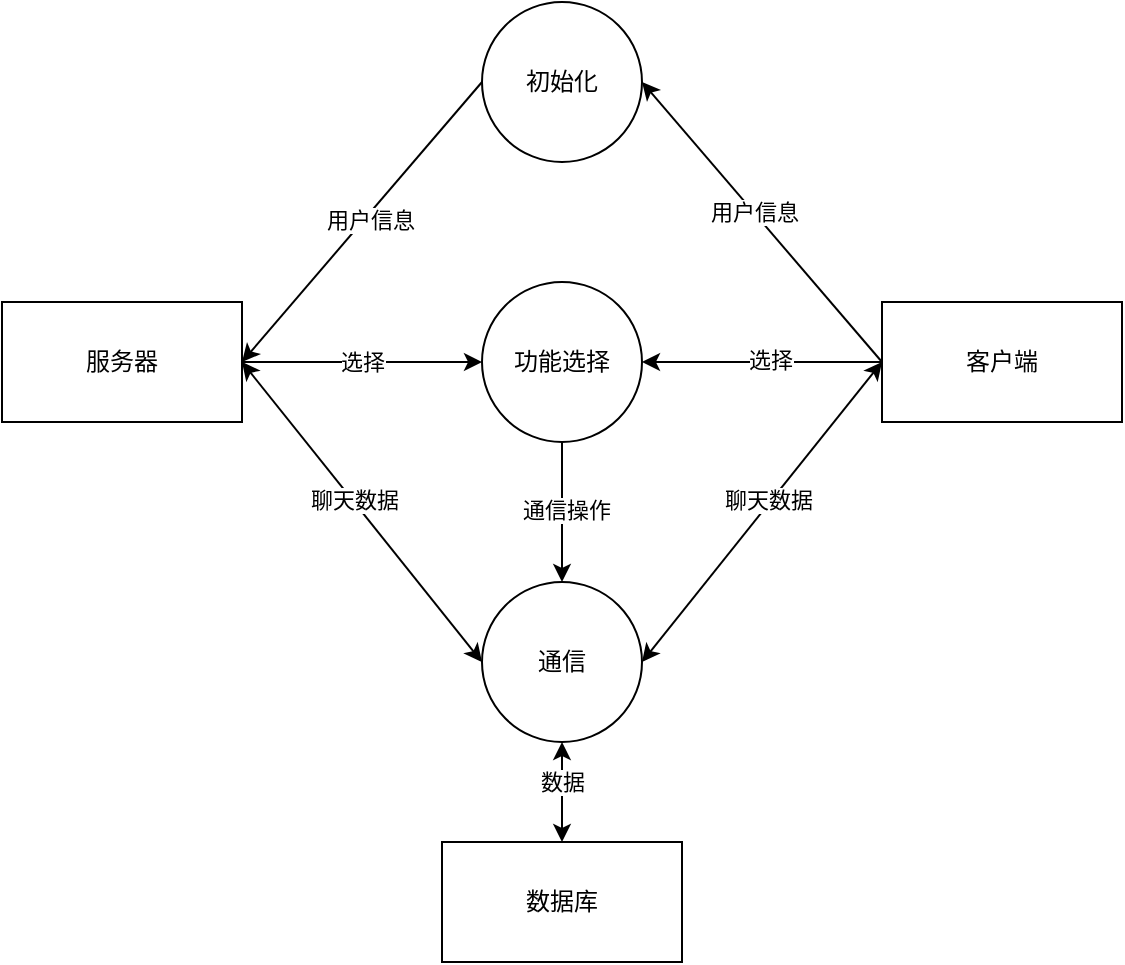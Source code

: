 <mxfile version="21.7.5" type="device">
  <diagram id="C5RBs43oDa-KdzZeNtuy" name="Page-1">
    <mxGraphModel dx="964" dy="657" grid="1" gridSize="10" guides="1" tooltips="1" connect="1" arrows="1" fold="1" page="1" pageScale="1" pageWidth="827" pageHeight="1169" math="0" shadow="0">
      <root>
        <mxCell id="WIyWlLk6GJQsqaUBKTNV-0" />
        <mxCell id="WIyWlLk6GJQsqaUBKTNV-1" parent="WIyWlLk6GJQsqaUBKTNV-0" />
        <mxCell id="axKwINgf4DavFRMzS4Bh-18" style="rounded=0;orthogonalLoop=1;jettySize=auto;html=1;exitX=0;exitY=0.5;exitDx=0;exitDy=0;entryX=1;entryY=0.5;entryDx=0;entryDy=0;" edge="1" parent="WIyWlLk6GJQsqaUBKTNV-1" source="axKwINgf4DavFRMzS4Bh-0" target="axKwINgf4DavFRMzS4Bh-1">
          <mxGeometry relative="1" as="geometry" />
        </mxCell>
        <mxCell id="axKwINgf4DavFRMzS4Bh-22" value="用户信息" style="edgeLabel;html=1;align=center;verticalAlign=middle;resizable=0;points=[];" vertex="1" connectable="0" parent="axKwINgf4DavFRMzS4Bh-18">
          <mxGeometry x="-0.027" y="1" relative="1" as="geometry">
            <mxPoint x="1" as="offset" />
          </mxGeometry>
        </mxCell>
        <mxCell id="axKwINgf4DavFRMzS4Bh-0" value="初始化" style="ellipse;whiteSpace=wrap;html=1;aspect=fixed;" vertex="1" parent="WIyWlLk6GJQsqaUBKTNV-1">
          <mxGeometry x="340" y="60" width="80" height="80" as="geometry" />
        </mxCell>
        <mxCell id="axKwINgf4DavFRMzS4Bh-4" style="edgeStyle=orthogonalEdgeStyle;rounded=0;orthogonalLoop=1;jettySize=auto;html=1;exitX=1;exitY=0.5;exitDx=0;exitDy=0;entryX=0;entryY=0.5;entryDx=0;entryDy=0;" edge="1" parent="WIyWlLk6GJQsqaUBKTNV-1" source="axKwINgf4DavFRMzS4Bh-1" target="axKwINgf4DavFRMzS4Bh-3">
          <mxGeometry relative="1" as="geometry" />
        </mxCell>
        <mxCell id="axKwINgf4DavFRMzS4Bh-15" value="选择" style="edgeLabel;html=1;align=center;verticalAlign=middle;resizable=0;points=[];" vertex="1" connectable="0" parent="axKwINgf4DavFRMzS4Bh-4">
          <mxGeometry x="0.212" y="3" relative="1" as="geometry">
            <mxPoint x="-13" y="3" as="offset" />
          </mxGeometry>
        </mxCell>
        <mxCell id="axKwINgf4DavFRMzS4Bh-7" style="rounded=0;orthogonalLoop=1;jettySize=auto;html=1;exitX=1;exitY=0.5;exitDx=0;exitDy=0;entryX=0;entryY=0.5;entryDx=0;entryDy=0;startArrow=classic;startFill=1;" edge="1" parent="WIyWlLk6GJQsqaUBKTNV-1" source="axKwINgf4DavFRMzS4Bh-1" target="axKwINgf4DavFRMzS4Bh-6">
          <mxGeometry relative="1" as="geometry" />
        </mxCell>
        <mxCell id="axKwINgf4DavFRMzS4Bh-11" value="聊天数据" style="edgeLabel;html=1;align=center;verticalAlign=middle;resizable=0;points=[];" vertex="1" connectable="0" parent="axKwINgf4DavFRMzS4Bh-7">
          <mxGeometry x="-0.077" relative="1" as="geometry">
            <mxPoint as="offset" />
          </mxGeometry>
        </mxCell>
        <mxCell id="axKwINgf4DavFRMzS4Bh-1" value="服务器" style="rounded=0;whiteSpace=wrap;html=1;" vertex="1" parent="WIyWlLk6GJQsqaUBKTNV-1">
          <mxGeometry x="100" y="210" width="120" height="60" as="geometry" />
        </mxCell>
        <mxCell id="axKwINgf4DavFRMzS4Bh-5" style="edgeStyle=orthogonalEdgeStyle;rounded=0;orthogonalLoop=1;jettySize=auto;html=1;exitX=0;exitY=0.5;exitDx=0;exitDy=0;entryX=1;entryY=0.5;entryDx=0;entryDy=0;" edge="1" parent="WIyWlLk6GJQsqaUBKTNV-1" source="axKwINgf4DavFRMzS4Bh-2" target="axKwINgf4DavFRMzS4Bh-3">
          <mxGeometry relative="1" as="geometry" />
        </mxCell>
        <mxCell id="axKwINgf4DavFRMzS4Bh-14" value="选择" style="edgeLabel;html=1;align=center;verticalAlign=middle;resizable=0;points=[];" vertex="1" connectable="0" parent="axKwINgf4DavFRMzS4Bh-5">
          <mxGeometry x="-0.062" y="-1" relative="1" as="geometry">
            <mxPoint as="offset" />
          </mxGeometry>
        </mxCell>
        <mxCell id="axKwINgf4DavFRMzS4Bh-8" style="rounded=0;orthogonalLoop=1;jettySize=auto;html=1;exitX=0;exitY=0.5;exitDx=0;exitDy=0;entryX=1;entryY=0.5;entryDx=0;entryDy=0;startArrow=classic;startFill=1;" edge="1" parent="WIyWlLk6GJQsqaUBKTNV-1" source="axKwINgf4DavFRMzS4Bh-2" target="axKwINgf4DavFRMzS4Bh-6">
          <mxGeometry relative="1" as="geometry" />
        </mxCell>
        <mxCell id="axKwINgf4DavFRMzS4Bh-12" value="聊天数据" style="edgeLabel;html=1;align=center;verticalAlign=middle;resizable=0;points=[];" vertex="1" connectable="0" parent="axKwINgf4DavFRMzS4Bh-8">
          <mxGeometry x="-0.066" y="-2" relative="1" as="geometry">
            <mxPoint as="offset" />
          </mxGeometry>
        </mxCell>
        <mxCell id="axKwINgf4DavFRMzS4Bh-16" style="rounded=0;orthogonalLoop=1;jettySize=auto;html=1;exitX=0;exitY=0.5;exitDx=0;exitDy=0;entryX=1;entryY=0.5;entryDx=0;entryDy=0;" edge="1" parent="WIyWlLk6GJQsqaUBKTNV-1" source="axKwINgf4DavFRMzS4Bh-2" target="axKwINgf4DavFRMzS4Bh-0">
          <mxGeometry relative="1" as="geometry" />
        </mxCell>
        <mxCell id="axKwINgf4DavFRMzS4Bh-17" value="用户信息" style="edgeLabel;html=1;align=center;verticalAlign=middle;resizable=0;points=[];" vertex="1" connectable="0" parent="axKwINgf4DavFRMzS4Bh-16">
          <mxGeometry x="0.071" relative="1" as="geometry">
            <mxPoint as="offset" />
          </mxGeometry>
        </mxCell>
        <mxCell id="axKwINgf4DavFRMzS4Bh-2" value="客户端" style="rounded=0;whiteSpace=wrap;html=1;" vertex="1" parent="WIyWlLk6GJQsqaUBKTNV-1">
          <mxGeometry x="540" y="210" width="120" height="60" as="geometry" />
        </mxCell>
        <mxCell id="axKwINgf4DavFRMzS4Bh-9" style="edgeStyle=orthogonalEdgeStyle;rounded=0;orthogonalLoop=1;jettySize=auto;html=1;exitX=0.5;exitY=1;exitDx=0;exitDy=0;entryX=0.5;entryY=0;entryDx=0;entryDy=0;" edge="1" parent="WIyWlLk6GJQsqaUBKTNV-1" source="axKwINgf4DavFRMzS4Bh-3" target="axKwINgf4DavFRMzS4Bh-6">
          <mxGeometry relative="1" as="geometry" />
        </mxCell>
        <mxCell id="axKwINgf4DavFRMzS4Bh-10" value="通信操作" style="edgeLabel;html=1;align=center;verticalAlign=middle;resizable=0;points=[];" vertex="1" connectable="0" parent="axKwINgf4DavFRMzS4Bh-9">
          <mxGeometry x="-0.029" y="2" relative="1" as="geometry">
            <mxPoint as="offset" />
          </mxGeometry>
        </mxCell>
        <mxCell id="axKwINgf4DavFRMzS4Bh-3" value="功能选择" style="ellipse;whiteSpace=wrap;html=1;aspect=fixed;" vertex="1" parent="WIyWlLk6GJQsqaUBKTNV-1">
          <mxGeometry x="340" y="200" width="80" height="80" as="geometry" />
        </mxCell>
        <mxCell id="axKwINgf4DavFRMzS4Bh-20" style="edgeStyle=orthogonalEdgeStyle;rounded=0;orthogonalLoop=1;jettySize=auto;html=1;exitX=0.5;exitY=1;exitDx=0;exitDy=0;entryX=0.5;entryY=0;entryDx=0;entryDy=0;startArrow=classic;startFill=1;" edge="1" parent="WIyWlLk6GJQsqaUBKTNV-1" source="axKwINgf4DavFRMzS4Bh-6" target="axKwINgf4DavFRMzS4Bh-19">
          <mxGeometry relative="1" as="geometry" />
        </mxCell>
        <mxCell id="axKwINgf4DavFRMzS4Bh-21" value="数据" style="edgeLabel;html=1;align=center;verticalAlign=middle;resizable=0;points=[];" vertex="1" connectable="0" parent="axKwINgf4DavFRMzS4Bh-20">
          <mxGeometry x="-0.28" y="1" relative="1" as="geometry">
            <mxPoint x="-1" y="2" as="offset" />
          </mxGeometry>
        </mxCell>
        <mxCell id="axKwINgf4DavFRMzS4Bh-6" value="通信" style="ellipse;whiteSpace=wrap;html=1;aspect=fixed;" vertex="1" parent="WIyWlLk6GJQsqaUBKTNV-1">
          <mxGeometry x="340" y="350" width="80" height="80" as="geometry" />
        </mxCell>
        <mxCell id="axKwINgf4DavFRMzS4Bh-19" value="数据库" style="rounded=0;whiteSpace=wrap;html=1;" vertex="1" parent="WIyWlLk6GJQsqaUBKTNV-1">
          <mxGeometry x="320" y="480" width="120" height="60" as="geometry" />
        </mxCell>
      </root>
    </mxGraphModel>
  </diagram>
</mxfile>

